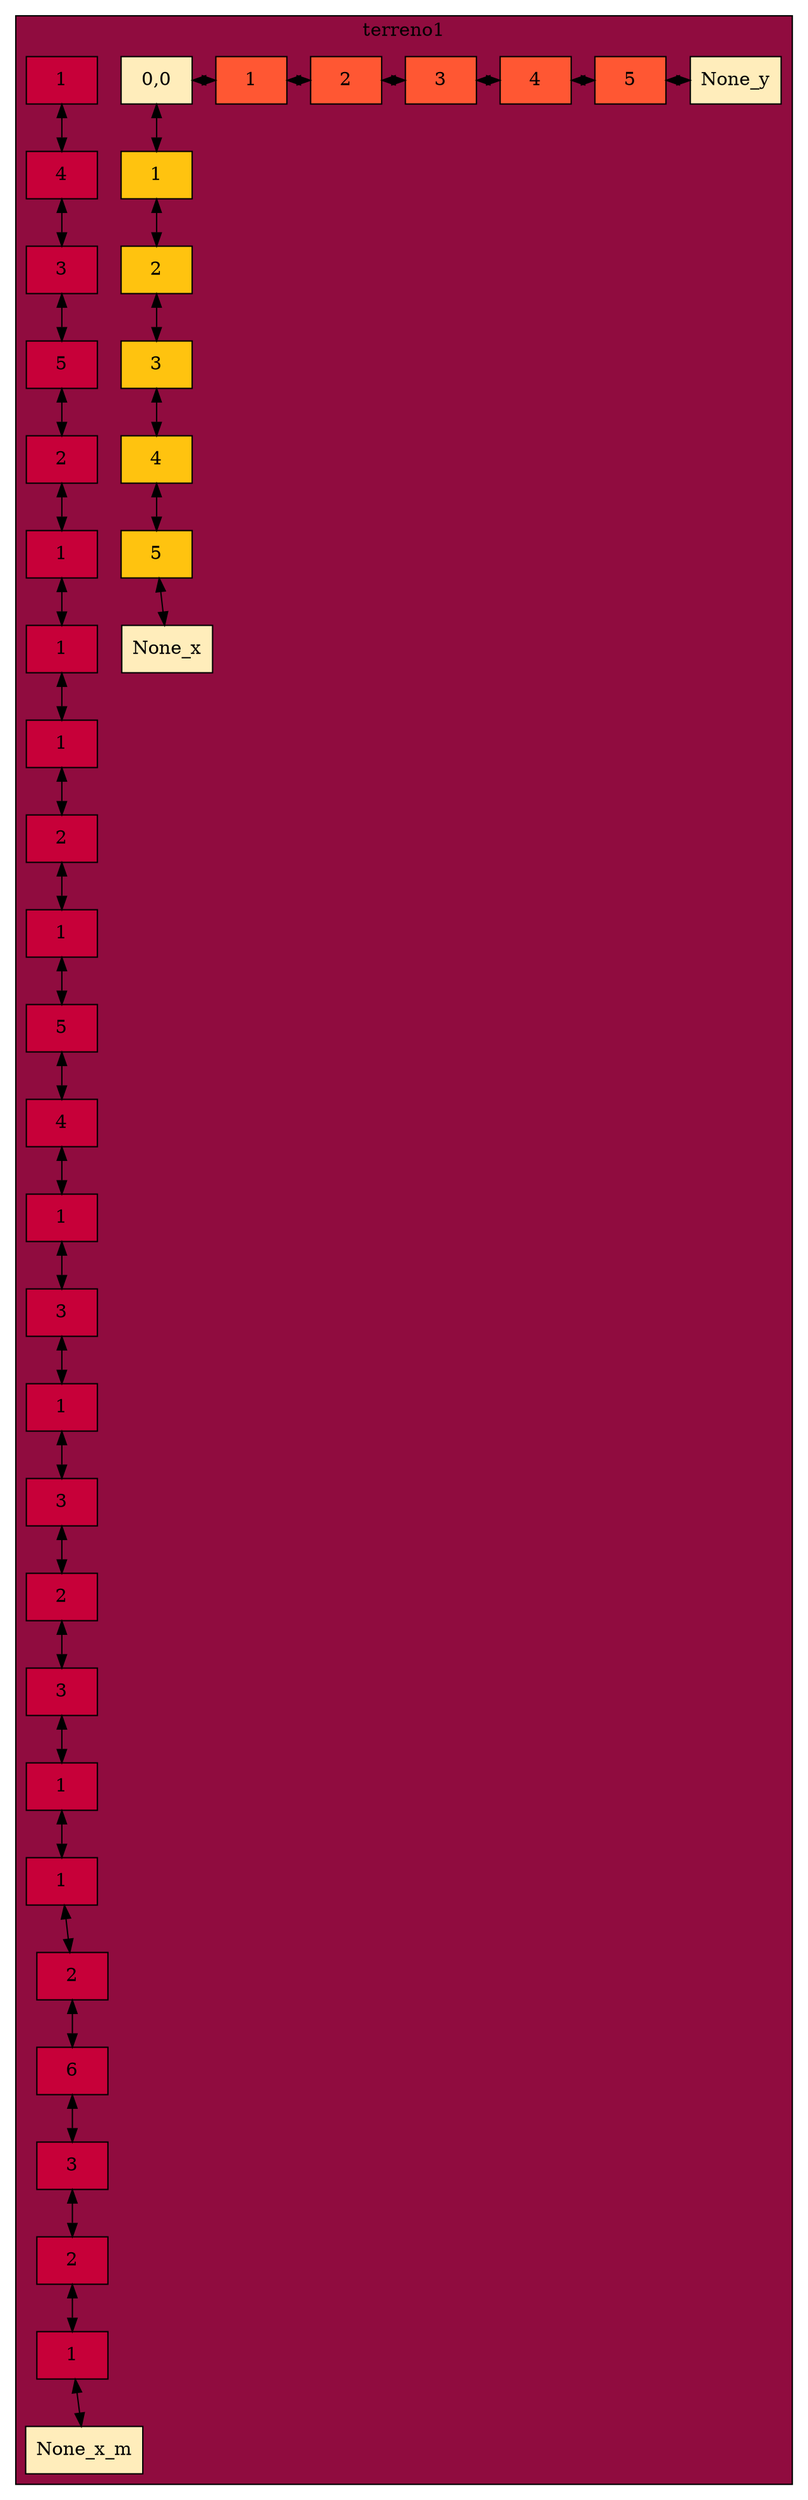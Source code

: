 
        digraph L{
        node[shape=box fillcolor="#FFEDBB" style=filled]
        subgraph cluster_p{label= terreno1 bgcolor = "#900C3F"raiz[label = "0,0"]edge[dir = "both"]
Fila1 [label = 1 ,group=1,fillcolor="#FFC30F"];
Fila2 [label = 2 ,group=1,fillcolor="#FFC30F"];
Fila3 [label = 3 ,group=1,fillcolor="#FFC30F"];
Fila4 [label = 4 ,group=1,fillcolor="#FFC30F"];
Fila5 [label = 5 ,group=1,fillcolor="#FFC30F"];
Fila1->Fila2->Fila3->Fila4->Fila5->None_x[label=""];
Columna1 [label = 1 ,group=2,fillcolor="#FF5733"];
Columna2 [label = 2 ,group=2,fillcolor="#FF5733"];
Columna3 [label = 3 ,group=2,fillcolor="#FF5733"];
Columna4 [label = 4 ,group=2,fillcolor="#FF5733"];
Columna5 [label = 5 ,group=2,fillcolor="#FF5733"];
Columna1->Columna2->Columna3->Columna4->Columna5->None_y[label=""];
raiz->Fila1;raiz->Columna1;
{rank=same; raiz;Columna1 Columna2 Columna3 Columna4 Columna5 None_y;}
nodoFila1nodoColumna1 [label =1, group=1, fillcolor="#C70039"];
nodoFila2nodoColumna1 [label =4, group=1, fillcolor="#C70039"];
nodoFila3nodoColumna1 [label =3, group=1, fillcolor="#C70039"];
nodoFila4nodoColumna1 [label =5, group=1, fillcolor="#C70039"];
nodoFila5nodoColumna1 [label =2, group=1, fillcolor="#C70039"];
nodoFila1nodoColumna2 [label =1, group=2, fillcolor="#C70039"];
nodoFila2nodoColumna2 [label =1, group=2, fillcolor="#C70039"];
nodoFila3nodoColumna2 [label =1, group=2, fillcolor="#C70039"];
nodoFila4nodoColumna2 [label =2, group=2, fillcolor="#C70039"];
nodoFila5nodoColumna2 [label =1, group=2, fillcolor="#C70039"];
nodoFila1nodoColumna3 [label =5, group=3, fillcolor="#C70039"];
nodoFila2nodoColumna3 [label =4, group=3, fillcolor="#C70039"];
nodoFila3nodoColumna3 [label =1, group=3, fillcolor="#C70039"];
nodoFila4nodoColumna3 [label =3, group=3, fillcolor="#C70039"];
nodoFila5nodoColumna3 [label =1, group=3, fillcolor="#C70039"];
nodoFila1nodoColumna4 [label =3, group=4, fillcolor="#C70039"];
nodoFila2nodoColumna4 [label =2, group=4, fillcolor="#C70039"];
nodoFila3nodoColumna4 [label =3, group=4, fillcolor="#C70039"];
nodoFila4nodoColumna4 [label =1, group=4, fillcolor="#C70039"];
nodoFila5nodoColumna4 [label =1, group=4, fillcolor="#C70039"];
nodoFila1nodoColumna5 [label =2, group=5, fillcolor="#C70039"];
nodoFila2nodoColumna5 [label =6, group=5, fillcolor="#C70039"];
nodoFila3nodoColumna5 [label =3, group=5, fillcolor="#C70039"];
nodoFila4nodoColumna5 [label =2, group=5, fillcolor="#C70039"];
nodoFila5nodoColumna5 [label =1, group=5, fillcolor="#C70039"];
nodoFila1nodoColumna1 ->nodoFila2nodoColumna1 ->nodoFila3nodoColumna1 ->nodoFila4nodoColumna1 ->nodoFila5nodoColumna1 ->nodoFila1nodoColumna2 ->nodoFila2nodoColumna2 ->nodoFila3nodoColumna2 ->nodoFila4nodoColumna2 ->nodoFila5nodoColumna2 ->nodoFila1nodoColumna3 ->nodoFila2nodoColumna3 ->nodoFila3nodoColumna3 ->nodoFila4nodoColumna3 ->nodoFila5nodoColumna3 ->nodoFila1nodoColumna4 ->nodoFila2nodoColumna4 ->nodoFila3nodoColumna4 ->nodoFila4nodoColumna4 ->nodoFila5nodoColumna4 ->nodoFila1nodoColumna5 ->nodoFila2nodoColumna5 ->nodoFila3nodoColumna5 ->nodoFila4nodoColumna5 ->nodoFila5nodoColumna5 ->None_x_m[label=""];
}}